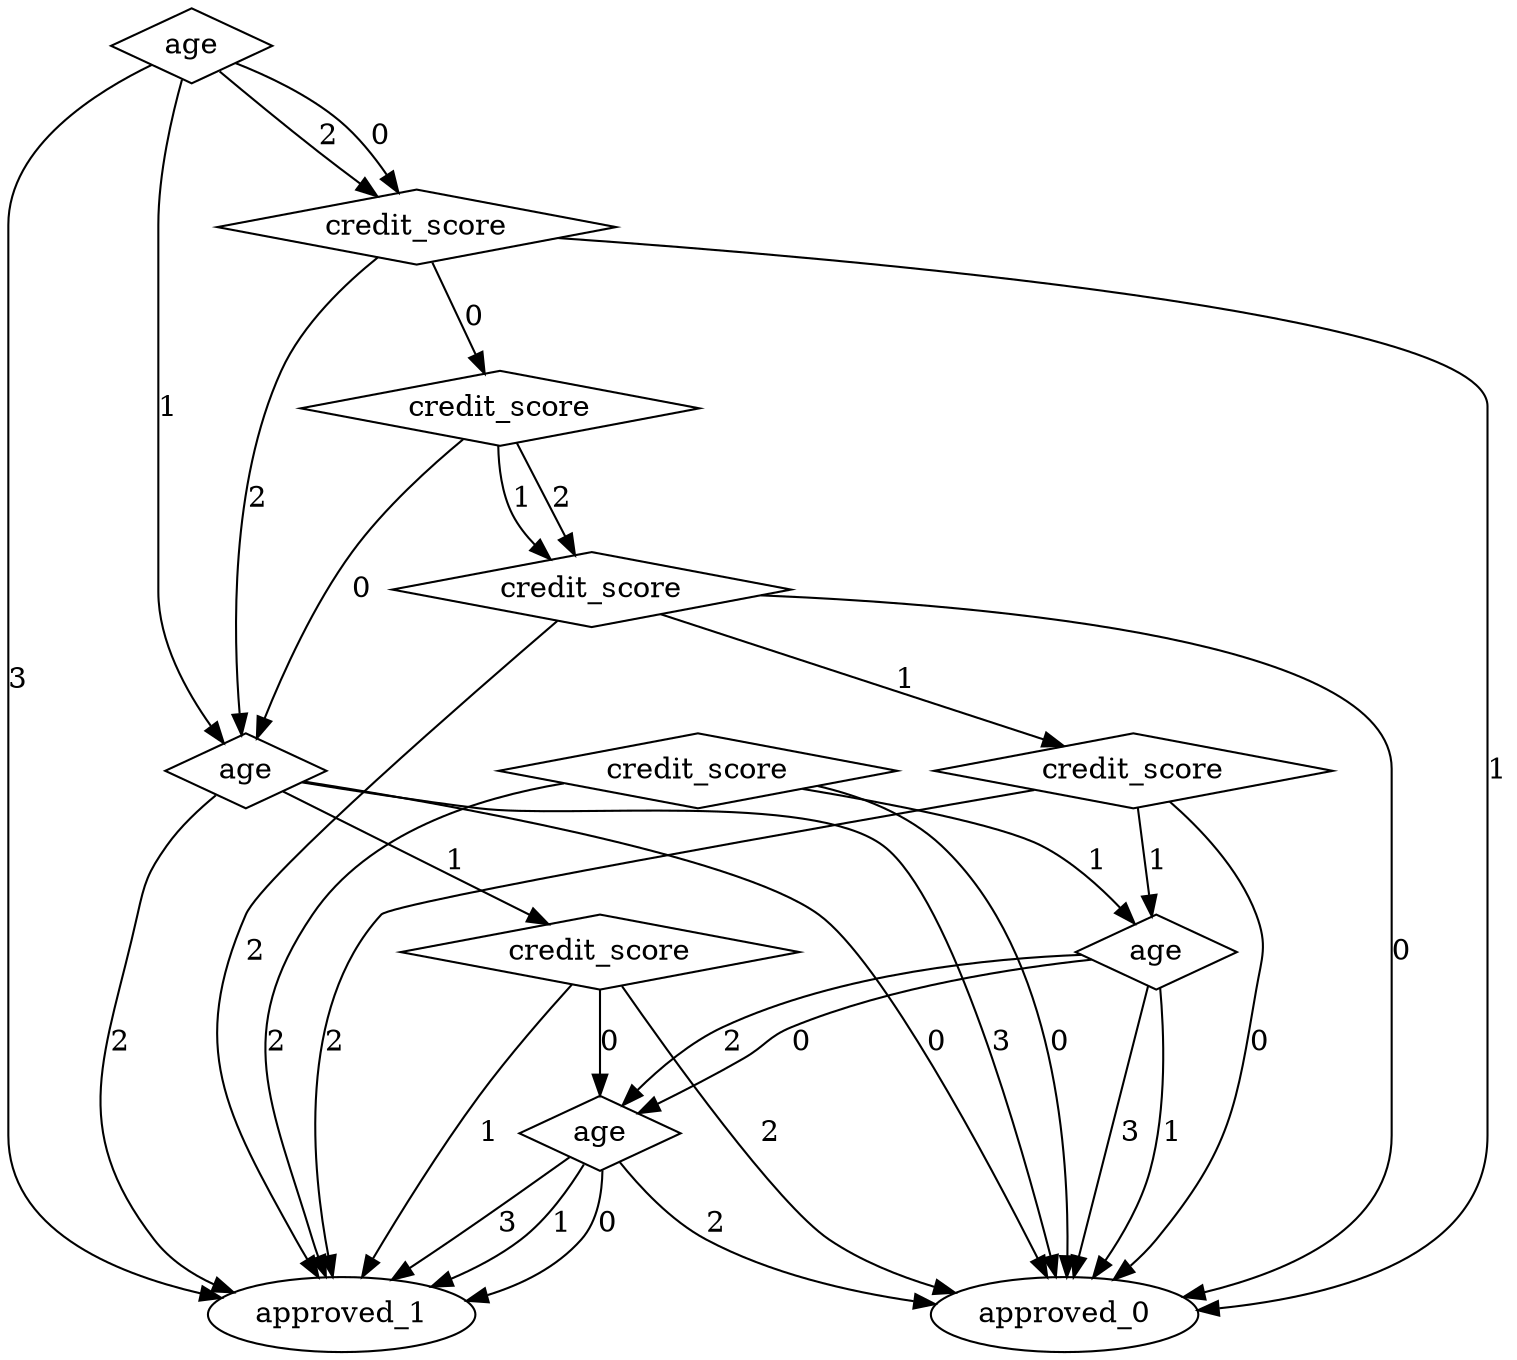digraph {
node [label=approved_1,style=""] approved_1
node [label=approved_0,style=""] approved_0
node [label=approved_1,style=""] approved_1
node [label=approved_1,style=""] approved_1
node [label=approved_0,style=""] approved_0
node [label=approved_0,style=""] approved_0
node [label=approved_1,style=""] approved_1
node [label=approved_0,style=""] approved_0
node [label=approved_1,style=""] approved_1
node [label=approved_0,style=""] approved_0
node [label=approved_1,style=""] approved_1
node [label=approved_0,style=""] approved_0
node [label=approved_0,style=""] approved_0
node [label=approved_1,style=""] approved_1
node [label=approved_0,style=""] approved_0
node [label=approved_1,style=""] approved_1
node [label=approved_0,style=""] approved_0
node [label=approved_0,style=""] approved_0
node [label=approved_1,style=""] approved_1
node [label=age,shape="diamond",style=""] 9
node [label=age,shape="diamond",style=""] 8
node [label=credit_score,shape="diamond",style=""] 7
node [label=credit_score,shape="diamond",style=""] 6
node [label=credit_score,shape="diamond",style=""] 5
node [label=credit_score,shape="diamond",style=""] 4
node [label=age,shape="diamond",style=""] 3
node [label=credit_score,shape="diamond",style=""] 2
node [label=credit_score,shape="diamond",style=""] 1
node [label=age,shape="diamond",style=""] 0

9 -> approved_1 [label="3"]
9 -> approved_0 [label="2"]
9 -> approved_1 [label="1"]
9 -> approved_1 [label="0"]
8 -> approved_0 [label="3"]
8 -> 9 [label="2"]
8 -> approved_0 [label="1"]
8 -> 9 [label="0"]
7 -> approved_1 [label="2"]
7 -> 8 [label="1"]
7 -> approved_0 [label="0"]
6 -> approved_1 [label="2"]
6 -> 8 [label="1"]
6 -> approved_0 [label="0"]
5 -> approved_1 [label="2"]
5 -> 7 [label="1"]
5 -> approved_0 [label="0"]
4 -> approved_0 [label="2"]
4 -> approved_1 [label="1"]
4 -> 9 [label="0"]
3 -> approved_0 [label="3"]
3 -> approved_1 [label="2"]
3 -> 4 [label="1"]
3 -> approved_0 [label="0"]
2 -> 5 [label="2"]
2 -> 5 [label="1"]
2 -> 3 [label="0"]
1 -> 3 [label="2"]
1 -> approved_0 [label="1"]
1 -> 2 [label="0"]
0 -> approved_1 [label="3"]
0 -> 1 [label="2"]
0 -> 3 [label="1"]
0 -> 1 [label="0"]
}